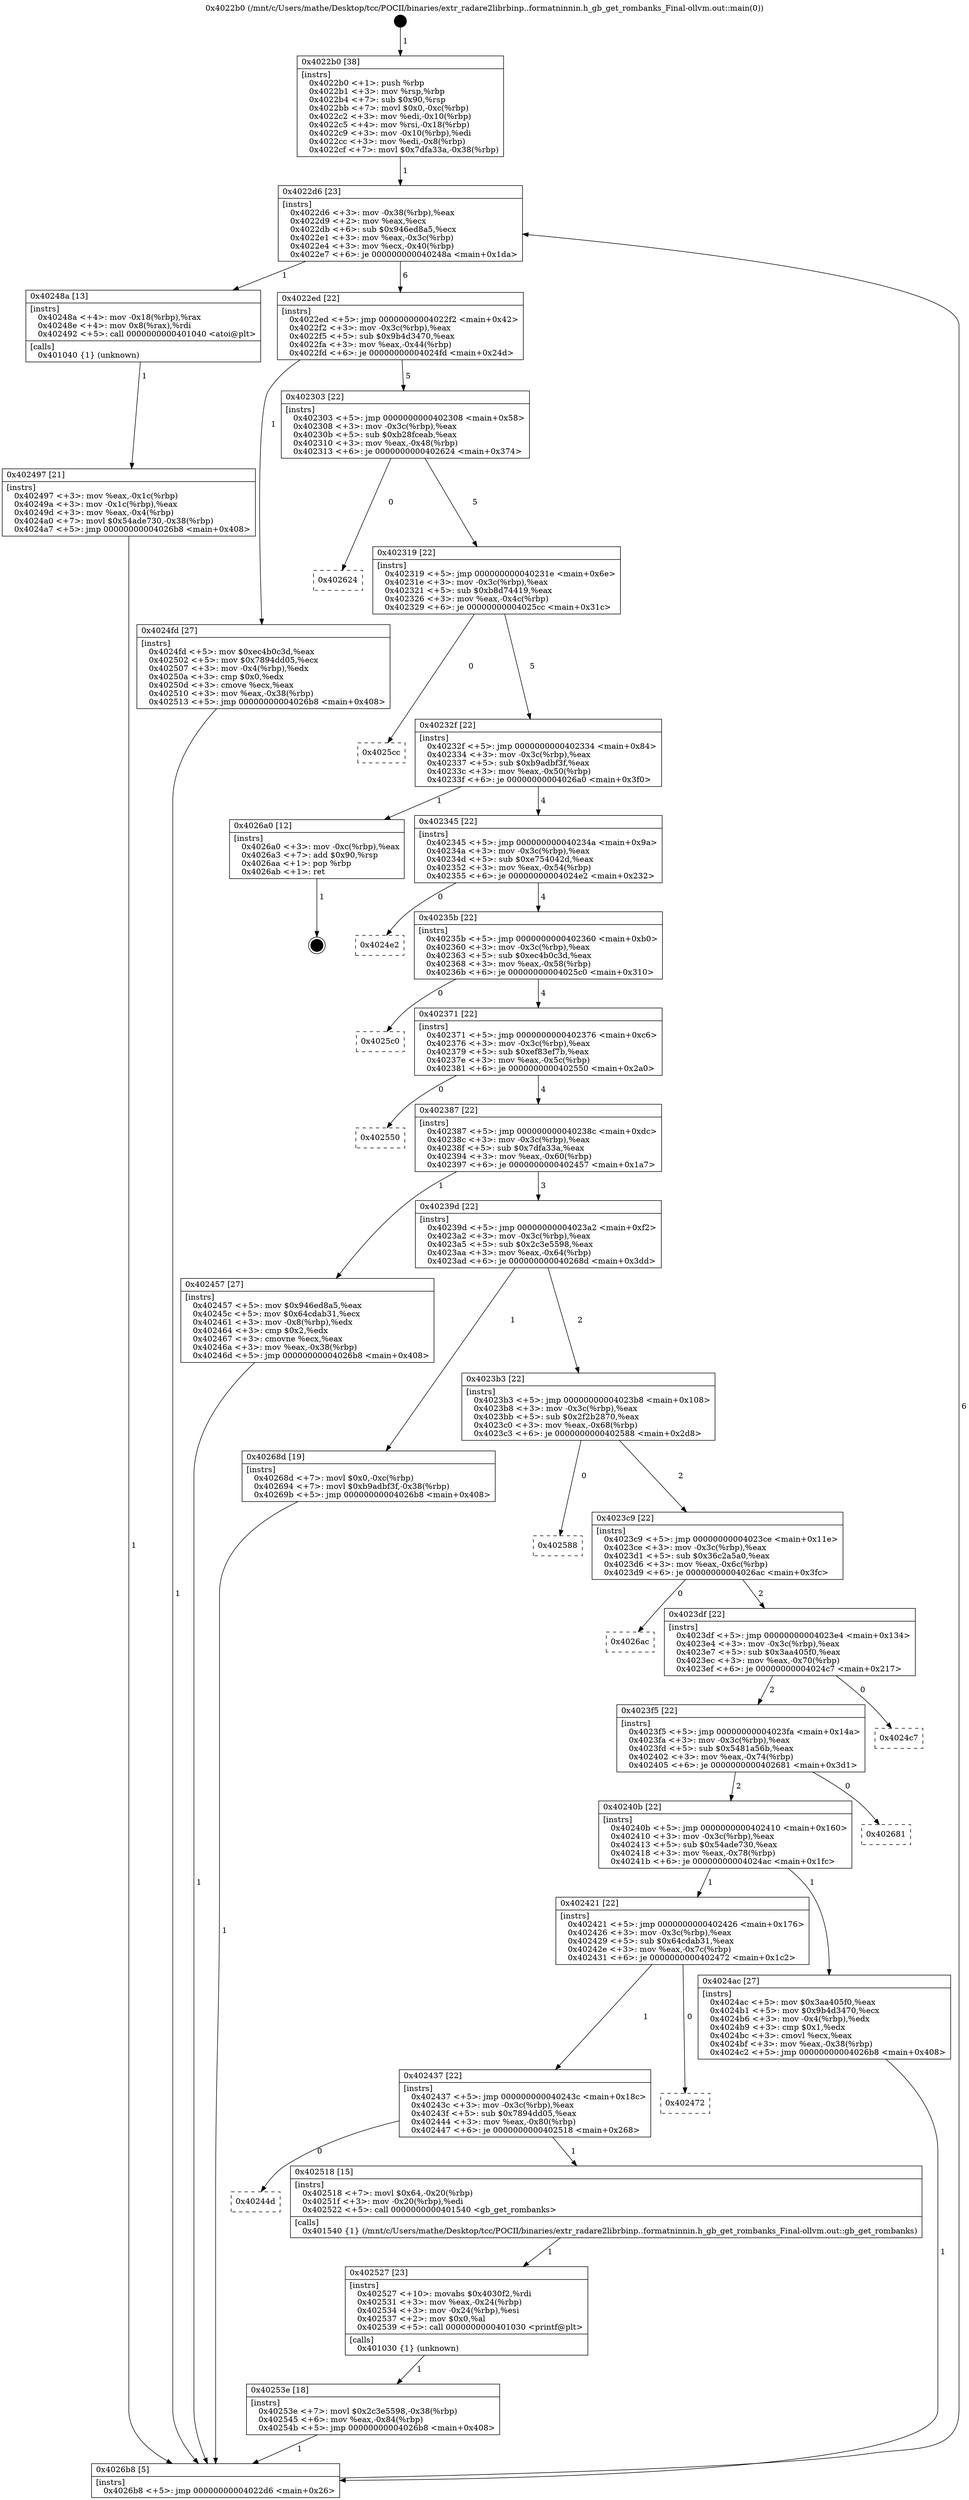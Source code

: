 digraph "0x4022b0" {
  label = "0x4022b0 (/mnt/c/Users/mathe/Desktop/tcc/POCII/binaries/extr_radare2librbinp..formatninnin.h_gb_get_rombanks_Final-ollvm.out::main(0))"
  labelloc = "t"
  node[shape=record]

  Entry [label="",width=0.3,height=0.3,shape=circle,fillcolor=black,style=filled]
  "0x4022d6" [label="{
     0x4022d6 [23]\l
     | [instrs]\l
     &nbsp;&nbsp;0x4022d6 \<+3\>: mov -0x38(%rbp),%eax\l
     &nbsp;&nbsp;0x4022d9 \<+2\>: mov %eax,%ecx\l
     &nbsp;&nbsp;0x4022db \<+6\>: sub $0x946ed8a5,%ecx\l
     &nbsp;&nbsp;0x4022e1 \<+3\>: mov %eax,-0x3c(%rbp)\l
     &nbsp;&nbsp;0x4022e4 \<+3\>: mov %ecx,-0x40(%rbp)\l
     &nbsp;&nbsp;0x4022e7 \<+6\>: je 000000000040248a \<main+0x1da\>\l
  }"]
  "0x40248a" [label="{
     0x40248a [13]\l
     | [instrs]\l
     &nbsp;&nbsp;0x40248a \<+4\>: mov -0x18(%rbp),%rax\l
     &nbsp;&nbsp;0x40248e \<+4\>: mov 0x8(%rax),%rdi\l
     &nbsp;&nbsp;0x402492 \<+5\>: call 0000000000401040 \<atoi@plt\>\l
     | [calls]\l
     &nbsp;&nbsp;0x401040 \{1\} (unknown)\l
  }"]
  "0x4022ed" [label="{
     0x4022ed [22]\l
     | [instrs]\l
     &nbsp;&nbsp;0x4022ed \<+5\>: jmp 00000000004022f2 \<main+0x42\>\l
     &nbsp;&nbsp;0x4022f2 \<+3\>: mov -0x3c(%rbp),%eax\l
     &nbsp;&nbsp;0x4022f5 \<+5\>: sub $0x9b4d3470,%eax\l
     &nbsp;&nbsp;0x4022fa \<+3\>: mov %eax,-0x44(%rbp)\l
     &nbsp;&nbsp;0x4022fd \<+6\>: je 00000000004024fd \<main+0x24d\>\l
  }"]
  Exit [label="",width=0.3,height=0.3,shape=circle,fillcolor=black,style=filled,peripheries=2]
  "0x4024fd" [label="{
     0x4024fd [27]\l
     | [instrs]\l
     &nbsp;&nbsp;0x4024fd \<+5\>: mov $0xec4b0c3d,%eax\l
     &nbsp;&nbsp;0x402502 \<+5\>: mov $0x7894dd05,%ecx\l
     &nbsp;&nbsp;0x402507 \<+3\>: mov -0x4(%rbp),%edx\l
     &nbsp;&nbsp;0x40250a \<+3\>: cmp $0x0,%edx\l
     &nbsp;&nbsp;0x40250d \<+3\>: cmove %ecx,%eax\l
     &nbsp;&nbsp;0x402510 \<+3\>: mov %eax,-0x38(%rbp)\l
     &nbsp;&nbsp;0x402513 \<+5\>: jmp 00000000004026b8 \<main+0x408\>\l
  }"]
  "0x402303" [label="{
     0x402303 [22]\l
     | [instrs]\l
     &nbsp;&nbsp;0x402303 \<+5\>: jmp 0000000000402308 \<main+0x58\>\l
     &nbsp;&nbsp;0x402308 \<+3\>: mov -0x3c(%rbp),%eax\l
     &nbsp;&nbsp;0x40230b \<+5\>: sub $0xb28fceab,%eax\l
     &nbsp;&nbsp;0x402310 \<+3\>: mov %eax,-0x48(%rbp)\l
     &nbsp;&nbsp;0x402313 \<+6\>: je 0000000000402624 \<main+0x374\>\l
  }"]
  "0x40253e" [label="{
     0x40253e [18]\l
     | [instrs]\l
     &nbsp;&nbsp;0x40253e \<+7\>: movl $0x2c3e5598,-0x38(%rbp)\l
     &nbsp;&nbsp;0x402545 \<+6\>: mov %eax,-0x84(%rbp)\l
     &nbsp;&nbsp;0x40254b \<+5\>: jmp 00000000004026b8 \<main+0x408\>\l
  }"]
  "0x402624" [label="{
     0x402624\l
  }", style=dashed]
  "0x402319" [label="{
     0x402319 [22]\l
     | [instrs]\l
     &nbsp;&nbsp;0x402319 \<+5\>: jmp 000000000040231e \<main+0x6e\>\l
     &nbsp;&nbsp;0x40231e \<+3\>: mov -0x3c(%rbp),%eax\l
     &nbsp;&nbsp;0x402321 \<+5\>: sub $0xb8d74419,%eax\l
     &nbsp;&nbsp;0x402326 \<+3\>: mov %eax,-0x4c(%rbp)\l
     &nbsp;&nbsp;0x402329 \<+6\>: je 00000000004025cc \<main+0x31c\>\l
  }"]
  "0x402527" [label="{
     0x402527 [23]\l
     | [instrs]\l
     &nbsp;&nbsp;0x402527 \<+10\>: movabs $0x4030f2,%rdi\l
     &nbsp;&nbsp;0x402531 \<+3\>: mov %eax,-0x24(%rbp)\l
     &nbsp;&nbsp;0x402534 \<+3\>: mov -0x24(%rbp),%esi\l
     &nbsp;&nbsp;0x402537 \<+2\>: mov $0x0,%al\l
     &nbsp;&nbsp;0x402539 \<+5\>: call 0000000000401030 \<printf@plt\>\l
     | [calls]\l
     &nbsp;&nbsp;0x401030 \{1\} (unknown)\l
  }"]
  "0x4025cc" [label="{
     0x4025cc\l
  }", style=dashed]
  "0x40232f" [label="{
     0x40232f [22]\l
     | [instrs]\l
     &nbsp;&nbsp;0x40232f \<+5\>: jmp 0000000000402334 \<main+0x84\>\l
     &nbsp;&nbsp;0x402334 \<+3\>: mov -0x3c(%rbp),%eax\l
     &nbsp;&nbsp;0x402337 \<+5\>: sub $0xb9adbf3f,%eax\l
     &nbsp;&nbsp;0x40233c \<+3\>: mov %eax,-0x50(%rbp)\l
     &nbsp;&nbsp;0x40233f \<+6\>: je 00000000004026a0 \<main+0x3f0\>\l
  }"]
  "0x40244d" [label="{
     0x40244d\l
  }", style=dashed]
  "0x4026a0" [label="{
     0x4026a0 [12]\l
     | [instrs]\l
     &nbsp;&nbsp;0x4026a0 \<+3\>: mov -0xc(%rbp),%eax\l
     &nbsp;&nbsp;0x4026a3 \<+7\>: add $0x90,%rsp\l
     &nbsp;&nbsp;0x4026aa \<+1\>: pop %rbp\l
     &nbsp;&nbsp;0x4026ab \<+1\>: ret\l
  }"]
  "0x402345" [label="{
     0x402345 [22]\l
     | [instrs]\l
     &nbsp;&nbsp;0x402345 \<+5\>: jmp 000000000040234a \<main+0x9a\>\l
     &nbsp;&nbsp;0x40234a \<+3\>: mov -0x3c(%rbp),%eax\l
     &nbsp;&nbsp;0x40234d \<+5\>: sub $0xe754042d,%eax\l
     &nbsp;&nbsp;0x402352 \<+3\>: mov %eax,-0x54(%rbp)\l
     &nbsp;&nbsp;0x402355 \<+6\>: je 00000000004024e2 \<main+0x232\>\l
  }"]
  "0x402518" [label="{
     0x402518 [15]\l
     | [instrs]\l
     &nbsp;&nbsp;0x402518 \<+7\>: movl $0x64,-0x20(%rbp)\l
     &nbsp;&nbsp;0x40251f \<+3\>: mov -0x20(%rbp),%edi\l
     &nbsp;&nbsp;0x402522 \<+5\>: call 0000000000401540 \<gb_get_rombanks\>\l
     | [calls]\l
     &nbsp;&nbsp;0x401540 \{1\} (/mnt/c/Users/mathe/Desktop/tcc/POCII/binaries/extr_radare2librbinp..formatninnin.h_gb_get_rombanks_Final-ollvm.out::gb_get_rombanks)\l
  }"]
  "0x4024e2" [label="{
     0x4024e2\l
  }", style=dashed]
  "0x40235b" [label="{
     0x40235b [22]\l
     | [instrs]\l
     &nbsp;&nbsp;0x40235b \<+5\>: jmp 0000000000402360 \<main+0xb0\>\l
     &nbsp;&nbsp;0x402360 \<+3\>: mov -0x3c(%rbp),%eax\l
     &nbsp;&nbsp;0x402363 \<+5\>: sub $0xec4b0c3d,%eax\l
     &nbsp;&nbsp;0x402368 \<+3\>: mov %eax,-0x58(%rbp)\l
     &nbsp;&nbsp;0x40236b \<+6\>: je 00000000004025c0 \<main+0x310\>\l
  }"]
  "0x402437" [label="{
     0x402437 [22]\l
     | [instrs]\l
     &nbsp;&nbsp;0x402437 \<+5\>: jmp 000000000040243c \<main+0x18c\>\l
     &nbsp;&nbsp;0x40243c \<+3\>: mov -0x3c(%rbp),%eax\l
     &nbsp;&nbsp;0x40243f \<+5\>: sub $0x7894dd05,%eax\l
     &nbsp;&nbsp;0x402444 \<+3\>: mov %eax,-0x80(%rbp)\l
     &nbsp;&nbsp;0x402447 \<+6\>: je 0000000000402518 \<main+0x268\>\l
  }"]
  "0x4025c0" [label="{
     0x4025c0\l
  }", style=dashed]
  "0x402371" [label="{
     0x402371 [22]\l
     | [instrs]\l
     &nbsp;&nbsp;0x402371 \<+5\>: jmp 0000000000402376 \<main+0xc6\>\l
     &nbsp;&nbsp;0x402376 \<+3\>: mov -0x3c(%rbp),%eax\l
     &nbsp;&nbsp;0x402379 \<+5\>: sub $0xef83ef7b,%eax\l
     &nbsp;&nbsp;0x40237e \<+3\>: mov %eax,-0x5c(%rbp)\l
     &nbsp;&nbsp;0x402381 \<+6\>: je 0000000000402550 \<main+0x2a0\>\l
  }"]
  "0x402472" [label="{
     0x402472\l
  }", style=dashed]
  "0x402550" [label="{
     0x402550\l
  }", style=dashed]
  "0x402387" [label="{
     0x402387 [22]\l
     | [instrs]\l
     &nbsp;&nbsp;0x402387 \<+5\>: jmp 000000000040238c \<main+0xdc\>\l
     &nbsp;&nbsp;0x40238c \<+3\>: mov -0x3c(%rbp),%eax\l
     &nbsp;&nbsp;0x40238f \<+5\>: sub $0x7dfa33a,%eax\l
     &nbsp;&nbsp;0x402394 \<+3\>: mov %eax,-0x60(%rbp)\l
     &nbsp;&nbsp;0x402397 \<+6\>: je 0000000000402457 \<main+0x1a7\>\l
  }"]
  "0x402421" [label="{
     0x402421 [22]\l
     | [instrs]\l
     &nbsp;&nbsp;0x402421 \<+5\>: jmp 0000000000402426 \<main+0x176\>\l
     &nbsp;&nbsp;0x402426 \<+3\>: mov -0x3c(%rbp),%eax\l
     &nbsp;&nbsp;0x402429 \<+5\>: sub $0x64cdab31,%eax\l
     &nbsp;&nbsp;0x40242e \<+3\>: mov %eax,-0x7c(%rbp)\l
     &nbsp;&nbsp;0x402431 \<+6\>: je 0000000000402472 \<main+0x1c2\>\l
  }"]
  "0x402457" [label="{
     0x402457 [27]\l
     | [instrs]\l
     &nbsp;&nbsp;0x402457 \<+5\>: mov $0x946ed8a5,%eax\l
     &nbsp;&nbsp;0x40245c \<+5\>: mov $0x64cdab31,%ecx\l
     &nbsp;&nbsp;0x402461 \<+3\>: mov -0x8(%rbp),%edx\l
     &nbsp;&nbsp;0x402464 \<+3\>: cmp $0x2,%edx\l
     &nbsp;&nbsp;0x402467 \<+3\>: cmovne %ecx,%eax\l
     &nbsp;&nbsp;0x40246a \<+3\>: mov %eax,-0x38(%rbp)\l
     &nbsp;&nbsp;0x40246d \<+5\>: jmp 00000000004026b8 \<main+0x408\>\l
  }"]
  "0x40239d" [label="{
     0x40239d [22]\l
     | [instrs]\l
     &nbsp;&nbsp;0x40239d \<+5\>: jmp 00000000004023a2 \<main+0xf2\>\l
     &nbsp;&nbsp;0x4023a2 \<+3\>: mov -0x3c(%rbp),%eax\l
     &nbsp;&nbsp;0x4023a5 \<+5\>: sub $0x2c3e5598,%eax\l
     &nbsp;&nbsp;0x4023aa \<+3\>: mov %eax,-0x64(%rbp)\l
     &nbsp;&nbsp;0x4023ad \<+6\>: je 000000000040268d \<main+0x3dd\>\l
  }"]
  "0x4026b8" [label="{
     0x4026b8 [5]\l
     | [instrs]\l
     &nbsp;&nbsp;0x4026b8 \<+5\>: jmp 00000000004022d6 \<main+0x26\>\l
  }"]
  "0x4022b0" [label="{
     0x4022b0 [38]\l
     | [instrs]\l
     &nbsp;&nbsp;0x4022b0 \<+1\>: push %rbp\l
     &nbsp;&nbsp;0x4022b1 \<+3\>: mov %rsp,%rbp\l
     &nbsp;&nbsp;0x4022b4 \<+7\>: sub $0x90,%rsp\l
     &nbsp;&nbsp;0x4022bb \<+7\>: movl $0x0,-0xc(%rbp)\l
     &nbsp;&nbsp;0x4022c2 \<+3\>: mov %edi,-0x10(%rbp)\l
     &nbsp;&nbsp;0x4022c5 \<+4\>: mov %rsi,-0x18(%rbp)\l
     &nbsp;&nbsp;0x4022c9 \<+3\>: mov -0x10(%rbp),%edi\l
     &nbsp;&nbsp;0x4022cc \<+3\>: mov %edi,-0x8(%rbp)\l
     &nbsp;&nbsp;0x4022cf \<+7\>: movl $0x7dfa33a,-0x38(%rbp)\l
  }"]
  "0x402497" [label="{
     0x402497 [21]\l
     | [instrs]\l
     &nbsp;&nbsp;0x402497 \<+3\>: mov %eax,-0x1c(%rbp)\l
     &nbsp;&nbsp;0x40249a \<+3\>: mov -0x1c(%rbp),%eax\l
     &nbsp;&nbsp;0x40249d \<+3\>: mov %eax,-0x4(%rbp)\l
     &nbsp;&nbsp;0x4024a0 \<+7\>: movl $0x54ade730,-0x38(%rbp)\l
     &nbsp;&nbsp;0x4024a7 \<+5\>: jmp 00000000004026b8 \<main+0x408\>\l
  }"]
  "0x4024ac" [label="{
     0x4024ac [27]\l
     | [instrs]\l
     &nbsp;&nbsp;0x4024ac \<+5\>: mov $0x3aa405f0,%eax\l
     &nbsp;&nbsp;0x4024b1 \<+5\>: mov $0x9b4d3470,%ecx\l
     &nbsp;&nbsp;0x4024b6 \<+3\>: mov -0x4(%rbp),%edx\l
     &nbsp;&nbsp;0x4024b9 \<+3\>: cmp $0x1,%edx\l
     &nbsp;&nbsp;0x4024bc \<+3\>: cmovl %ecx,%eax\l
     &nbsp;&nbsp;0x4024bf \<+3\>: mov %eax,-0x38(%rbp)\l
     &nbsp;&nbsp;0x4024c2 \<+5\>: jmp 00000000004026b8 \<main+0x408\>\l
  }"]
  "0x40268d" [label="{
     0x40268d [19]\l
     | [instrs]\l
     &nbsp;&nbsp;0x40268d \<+7\>: movl $0x0,-0xc(%rbp)\l
     &nbsp;&nbsp;0x402694 \<+7\>: movl $0xb9adbf3f,-0x38(%rbp)\l
     &nbsp;&nbsp;0x40269b \<+5\>: jmp 00000000004026b8 \<main+0x408\>\l
  }"]
  "0x4023b3" [label="{
     0x4023b3 [22]\l
     | [instrs]\l
     &nbsp;&nbsp;0x4023b3 \<+5\>: jmp 00000000004023b8 \<main+0x108\>\l
     &nbsp;&nbsp;0x4023b8 \<+3\>: mov -0x3c(%rbp),%eax\l
     &nbsp;&nbsp;0x4023bb \<+5\>: sub $0x2f2b2870,%eax\l
     &nbsp;&nbsp;0x4023c0 \<+3\>: mov %eax,-0x68(%rbp)\l
     &nbsp;&nbsp;0x4023c3 \<+6\>: je 0000000000402588 \<main+0x2d8\>\l
  }"]
  "0x40240b" [label="{
     0x40240b [22]\l
     | [instrs]\l
     &nbsp;&nbsp;0x40240b \<+5\>: jmp 0000000000402410 \<main+0x160\>\l
     &nbsp;&nbsp;0x402410 \<+3\>: mov -0x3c(%rbp),%eax\l
     &nbsp;&nbsp;0x402413 \<+5\>: sub $0x54ade730,%eax\l
     &nbsp;&nbsp;0x402418 \<+3\>: mov %eax,-0x78(%rbp)\l
     &nbsp;&nbsp;0x40241b \<+6\>: je 00000000004024ac \<main+0x1fc\>\l
  }"]
  "0x402588" [label="{
     0x402588\l
  }", style=dashed]
  "0x4023c9" [label="{
     0x4023c9 [22]\l
     | [instrs]\l
     &nbsp;&nbsp;0x4023c9 \<+5\>: jmp 00000000004023ce \<main+0x11e\>\l
     &nbsp;&nbsp;0x4023ce \<+3\>: mov -0x3c(%rbp),%eax\l
     &nbsp;&nbsp;0x4023d1 \<+5\>: sub $0x36c2a5a0,%eax\l
     &nbsp;&nbsp;0x4023d6 \<+3\>: mov %eax,-0x6c(%rbp)\l
     &nbsp;&nbsp;0x4023d9 \<+6\>: je 00000000004026ac \<main+0x3fc\>\l
  }"]
  "0x402681" [label="{
     0x402681\l
  }", style=dashed]
  "0x4026ac" [label="{
     0x4026ac\l
  }", style=dashed]
  "0x4023df" [label="{
     0x4023df [22]\l
     | [instrs]\l
     &nbsp;&nbsp;0x4023df \<+5\>: jmp 00000000004023e4 \<main+0x134\>\l
     &nbsp;&nbsp;0x4023e4 \<+3\>: mov -0x3c(%rbp),%eax\l
     &nbsp;&nbsp;0x4023e7 \<+5\>: sub $0x3aa405f0,%eax\l
     &nbsp;&nbsp;0x4023ec \<+3\>: mov %eax,-0x70(%rbp)\l
     &nbsp;&nbsp;0x4023ef \<+6\>: je 00000000004024c7 \<main+0x217\>\l
  }"]
  "0x4023f5" [label="{
     0x4023f5 [22]\l
     | [instrs]\l
     &nbsp;&nbsp;0x4023f5 \<+5\>: jmp 00000000004023fa \<main+0x14a\>\l
     &nbsp;&nbsp;0x4023fa \<+3\>: mov -0x3c(%rbp),%eax\l
     &nbsp;&nbsp;0x4023fd \<+5\>: sub $0x5481a56b,%eax\l
     &nbsp;&nbsp;0x402402 \<+3\>: mov %eax,-0x74(%rbp)\l
     &nbsp;&nbsp;0x402405 \<+6\>: je 0000000000402681 \<main+0x3d1\>\l
  }"]
  "0x4024c7" [label="{
     0x4024c7\l
  }", style=dashed]
  Entry -> "0x4022b0" [label=" 1"]
  "0x4022d6" -> "0x40248a" [label=" 1"]
  "0x4022d6" -> "0x4022ed" [label=" 6"]
  "0x4026a0" -> Exit [label=" 1"]
  "0x4022ed" -> "0x4024fd" [label=" 1"]
  "0x4022ed" -> "0x402303" [label=" 5"]
  "0x40268d" -> "0x4026b8" [label=" 1"]
  "0x402303" -> "0x402624" [label=" 0"]
  "0x402303" -> "0x402319" [label=" 5"]
  "0x40253e" -> "0x4026b8" [label=" 1"]
  "0x402319" -> "0x4025cc" [label=" 0"]
  "0x402319" -> "0x40232f" [label=" 5"]
  "0x402527" -> "0x40253e" [label=" 1"]
  "0x40232f" -> "0x4026a0" [label=" 1"]
  "0x40232f" -> "0x402345" [label=" 4"]
  "0x402518" -> "0x402527" [label=" 1"]
  "0x402345" -> "0x4024e2" [label=" 0"]
  "0x402345" -> "0x40235b" [label=" 4"]
  "0x402437" -> "0x40244d" [label=" 0"]
  "0x40235b" -> "0x4025c0" [label=" 0"]
  "0x40235b" -> "0x402371" [label=" 4"]
  "0x402437" -> "0x402518" [label=" 1"]
  "0x402371" -> "0x402550" [label=" 0"]
  "0x402371" -> "0x402387" [label=" 4"]
  "0x402421" -> "0x402437" [label=" 1"]
  "0x402387" -> "0x402457" [label=" 1"]
  "0x402387" -> "0x40239d" [label=" 3"]
  "0x402457" -> "0x4026b8" [label=" 1"]
  "0x4022b0" -> "0x4022d6" [label=" 1"]
  "0x4026b8" -> "0x4022d6" [label=" 6"]
  "0x40248a" -> "0x402497" [label=" 1"]
  "0x402497" -> "0x4026b8" [label=" 1"]
  "0x402421" -> "0x402472" [label=" 0"]
  "0x40239d" -> "0x40268d" [label=" 1"]
  "0x40239d" -> "0x4023b3" [label=" 2"]
  "0x4024fd" -> "0x4026b8" [label=" 1"]
  "0x4023b3" -> "0x402588" [label=" 0"]
  "0x4023b3" -> "0x4023c9" [label=" 2"]
  "0x40240b" -> "0x402421" [label=" 1"]
  "0x4023c9" -> "0x4026ac" [label=" 0"]
  "0x4023c9" -> "0x4023df" [label=" 2"]
  "0x40240b" -> "0x4024ac" [label=" 1"]
  "0x4023df" -> "0x4024c7" [label=" 0"]
  "0x4023df" -> "0x4023f5" [label=" 2"]
  "0x4024ac" -> "0x4026b8" [label=" 1"]
  "0x4023f5" -> "0x402681" [label=" 0"]
  "0x4023f5" -> "0x40240b" [label=" 2"]
}

